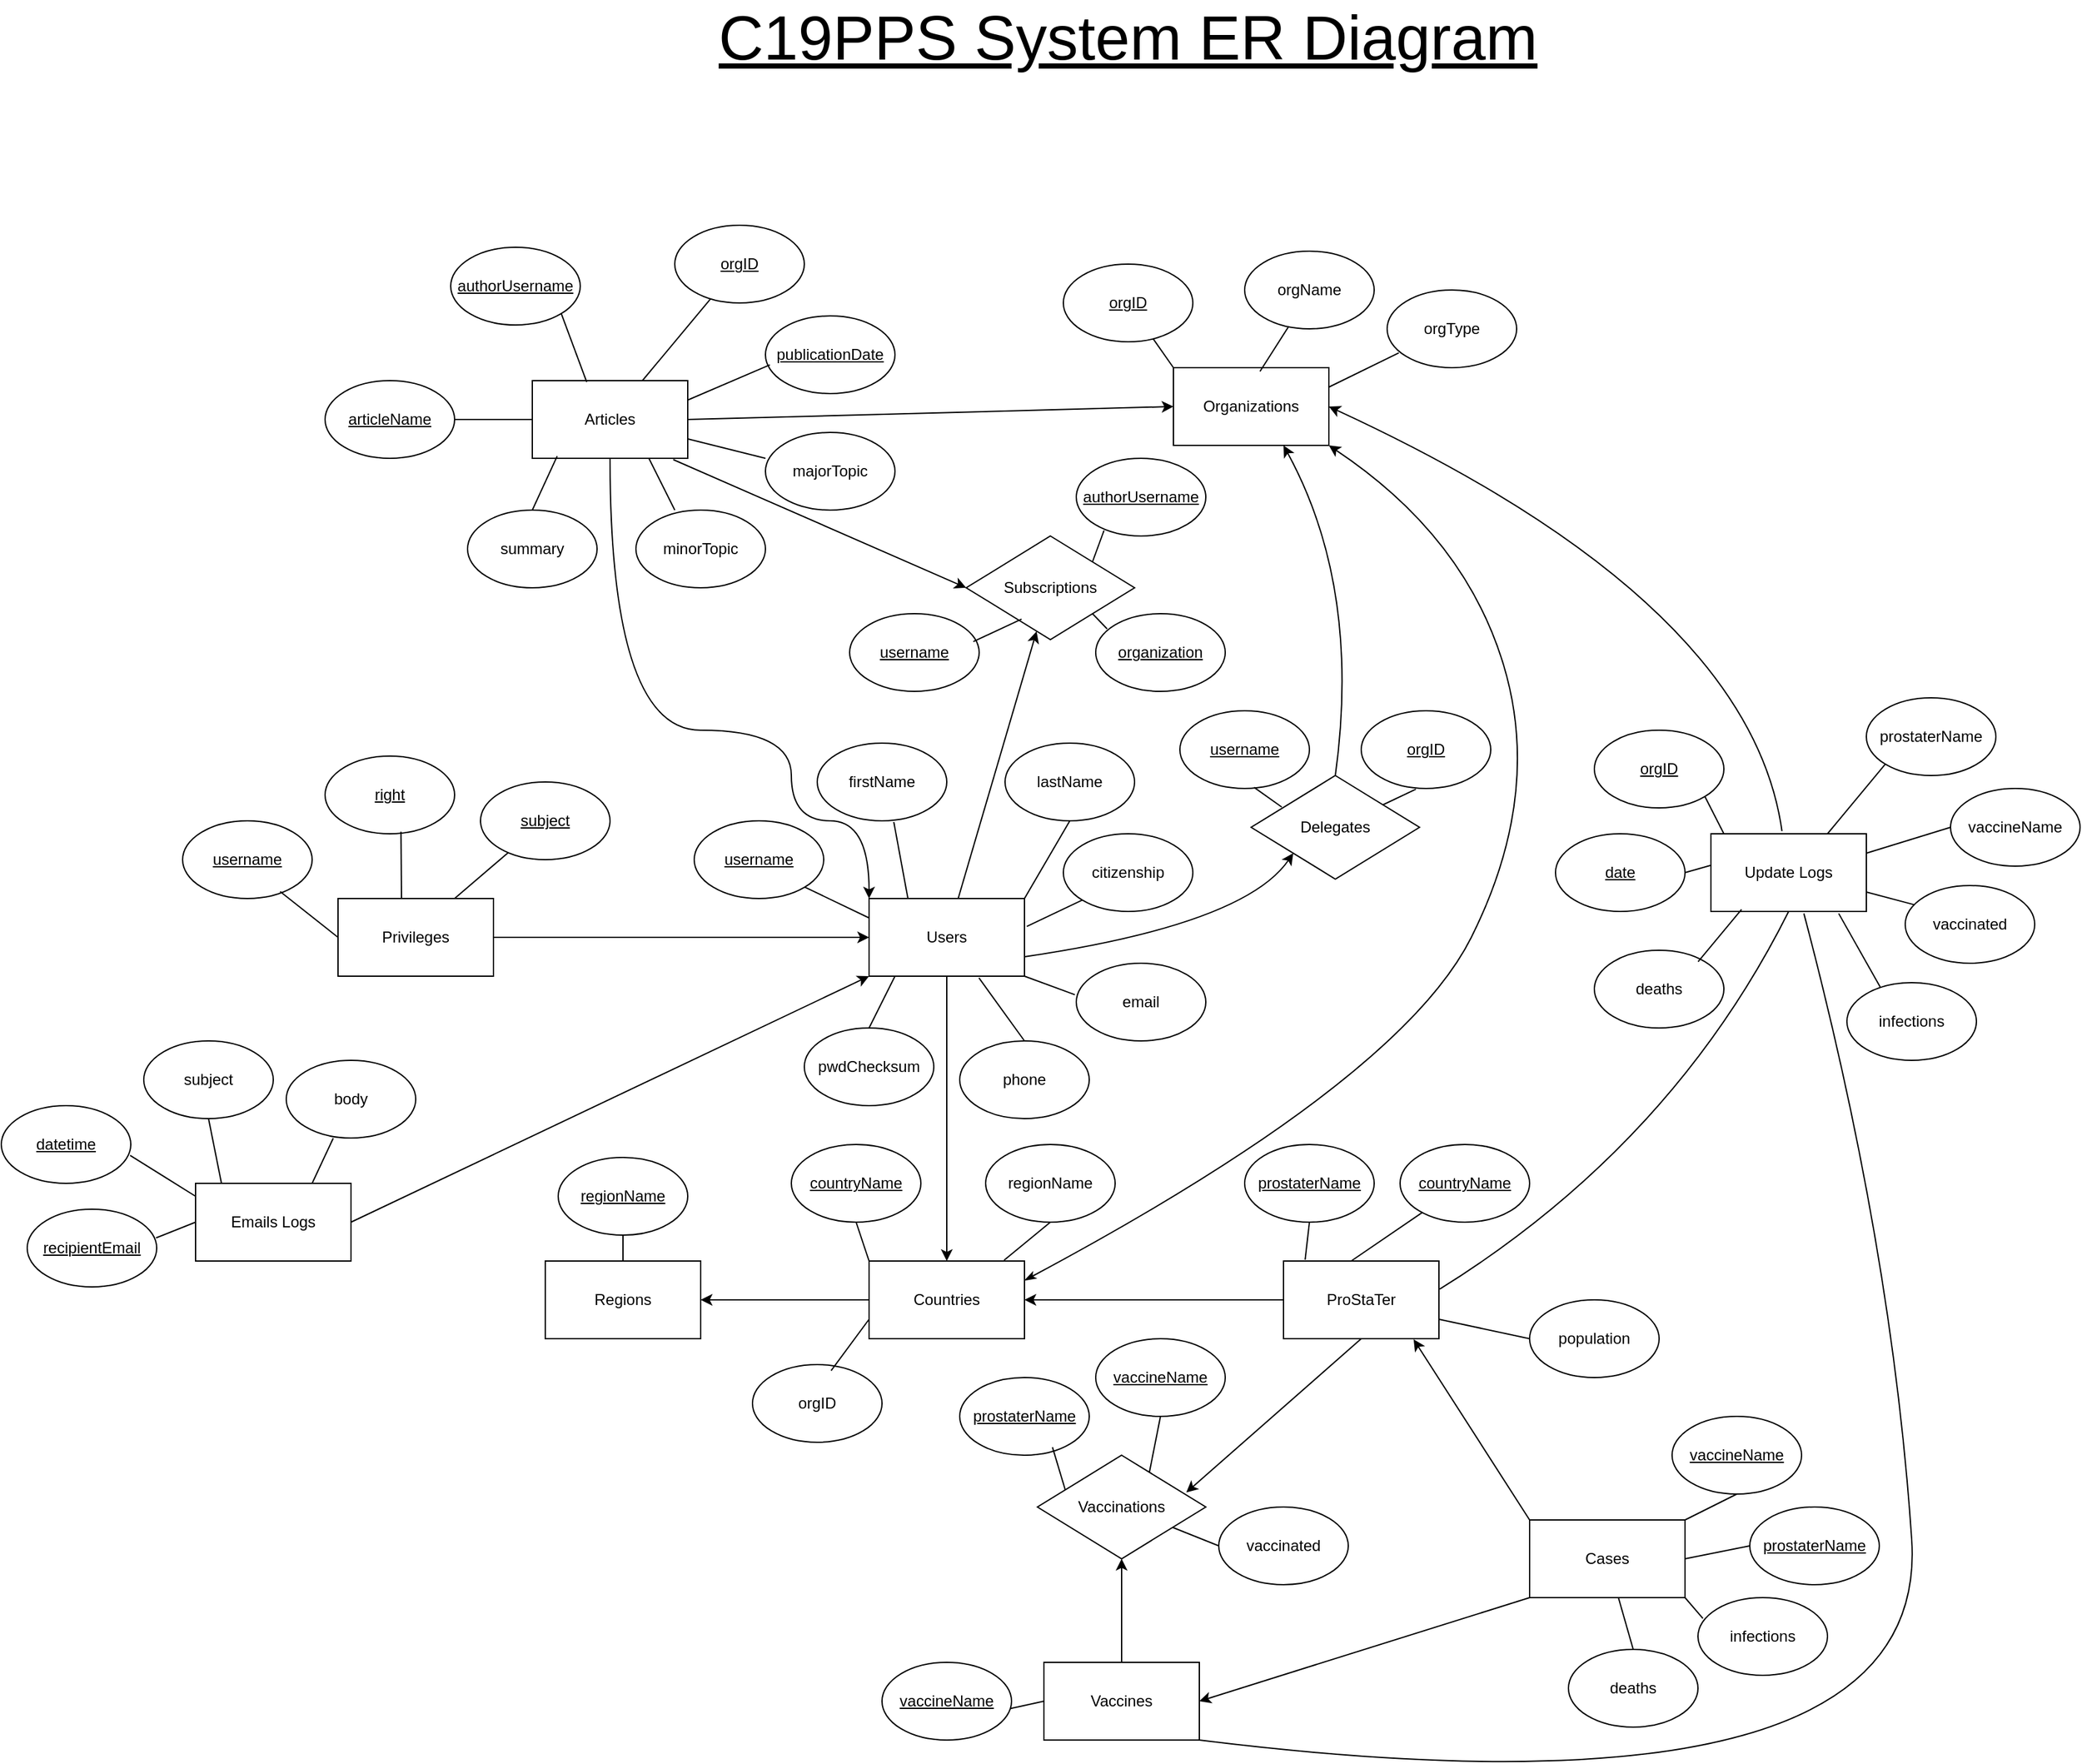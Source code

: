 <mxfile version="20.2.2" type="github"><diagram id="vP3Cnza_I2oAQfjmfmL1" name="Page-1"><mxGraphModel dx="2512" dy="1890" grid="0" gridSize="10" guides="1" tooltips="1" connect="1" arrows="1" fold="1" page="1" pageScale="1" pageWidth="850" pageHeight="1100" math="0" shadow="0"><root><mxCell id="0"/><mxCell id="1" parent="0"/><mxCell id="a4XoPWhPw572lFIewRYF-1" value="Regions" style="rounded=0;whiteSpace=wrap;html=1;" parent="1" vertex="1"><mxGeometry x="90" y="220" width="120" height="60" as="geometry"/></mxCell><mxCell id="a4XoPWhPw572lFIewRYF-2" value="&lt;u&gt;regionName&lt;/u&gt;" style="ellipse;whiteSpace=wrap;html=1;" parent="1" vertex="1"><mxGeometry x="100" y="140" width="100" height="60" as="geometry"/></mxCell><mxCell id="a4XoPWhPw572lFIewRYF-4" value="Countries" style="rounded=0;whiteSpace=wrap;html=1;" parent="1" vertex="1"><mxGeometry x="340" y="220" width="120" height="60" as="geometry"/></mxCell><mxCell id="a4XoPWhPw572lFIewRYF-6" value="&lt;u&gt;countryName&lt;/u&gt;" style="ellipse;whiteSpace=wrap;html=1;" parent="1" vertex="1"><mxGeometry x="280" y="130" width="100" height="60" as="geometry"/></mxCell><mxCell id="a4XoPWhPw572lFIewRYF-7" value="regionName" style="ellipse;whiteSpace=wrap;html=1;" parent="1" vertex="1"><mxGeometry x="430" y="130" width="100" height="60" as="geometry"/></mxCell><mxCell id="a4XoPWhPw572lFIewRYF-8" value="" style="endArrow=none;html=1;rounded=0;" parent="1" source="a4XoPWhPw572lFIewRYF-1" edge="1"><mxGeometry width="50" height="50" relative="1" as="geometry"><mxPoint x="100" y="250" as="sourcePoint"/><mxPoint x="150" y="200" as="targetPoint"/></mxGeometry></mxCell><mxCell id="a4XoPWhPw572lFIewRYF-10" value="" style="endArrow=none;html=1;rounded=0;entryX=0.5;entryY=1;entryDx=0;entryDy=0;exitX=0;exitY=0;exitDx=0;exitDy=0;" parent="1" source="a4XoPWhPw572lFIewRYF-4" target="a4XoPWhPw572lFIewRYF-6" edge="1"><mxGeometry width="50" height="50" relative="1" as="geometry"><mxPoint x="350" y="220" as="sourcePoint"/><mxPoint x="430" y="190" as="targetPoint"/></mxGeometry></mxCell><mxCell id="a4XoPWhPw572lFIewRYF-11" value="" style="endArrow=none;html=1;rounded=0;entryX=0.5;entryY=1;entryDx=0;entryDy=0;exitX=0.869;exitY=-0.01;exitDx=0;exitDy=0;exitPerimeter=0;" parent="1" source="a4XoPWhPw572lFIewRYF-4" target="a4XoPWhPw572lFIewRYF-7" edge="1"><mxGeometry width="50" height="50" relative="1" as="geometry"><mxPoint x="510" y="320" as="sourcePoint"/><mxPoint x="560" y="270" as="targetPoint"/></mxGeometry></mxCell><mxCell id="a4XoPWhPw572lFIewRYF-12" value="ProStaTer" style="rounded=0;whiteSpace=wrap;html=1;" parent="1" vertex="1"><mxGeometry x="660" y="220" width="120" height="60" as="geometry"/></mxCell><mxCell id="a4XoPWhPw572lFIewRYF-14" value="&lt;u&gt;prostaterName&lt;/u&gt;" style="ellipse;whiteSpace=wrap;html=1;" parent="1" vertex="1"><mxGeometry x="630" y="130" width="100" height="60" as="geometry"/></mxCell><mxCell id="a4XoPWhPw572lFIewRYF-15" value="&lt;u&gt;countryName&lt;/u&gt;" style="ellipse;whiteSpace=wrap;html=1;" parent="1" vertex="1"><mxGeometry x="750" y="130" width="100" height="60" as="geometry"/></mxCell><mxCell id="a4XoPWhPw572lFIewRYF-17" value="" style="endArrow=none;html=1;rounded=0;entryX=0.5;entryY=1;entryDx=0;entryDy=0;exitX=0.139;exitY=-0.015;exitDx=0;exitDy=0;exitPerimeter=0;" parent="1" source="a4XoPWhPw572lFIewRYF-12" target="a4XoPWhPw572lFIewRYF-14" edge="1"><mxGeometry width="50" height="50" relative="1" as="geometry"><mxPoint x="700" y="240" as="sourcePoint"/><mxPoint x="750" y="190" as="targetPoint"/></mxGeometry></mxCell><mxCell id="a4XoPWhPw572lFIewRYF-18" value="" style="endArrow=none;html=1;rounded=0;exitX=0.434;exitY=0.002;exitDx=0;exitDy=0;exitPerimeter=0;" parent="1" source="a4XoPWhPw572lFIewRYF-12" target="a4XoPWhPw572lFIewRYF-15" edge="1"><mxGeometry width="50" height="50" relative="1" as="geometry"><mxPoint x="830" y="320" as="sourcePoint"/><mxPoint x="880" y="270" as="targetPoint"/></mxGeometry></mxCell><mxCell id="a4XoPWhPw572lFIewRYF-19" value="population" style="ellipse;whiteSpace=wrap;html=1;" parent="1" vertex="1"><mxGeometry x="850" y="250" width="100" height="60" as="geometry"/></mxCell><mxCell id="a4XoPWhPw572lFIewRYF-20" value="" style="endArrow=none;html=1;rounded=0;entryX=0;entryY=0.5;entryDx=0;entryDy=0;exitX=1;exitY=0.75;exitDx=0;exitDy=0;" parent="1" source="a4XoPWhPw572lFIewRYF-12" target="a4XoPWhPw572lFIewRYF-19" edge="1"><mxGeometry width="50" height="50" relative="1" as="geometry"><mxPoint x="780" y="250" as="sourcePoint"/><mxPoint x="830" y="310" as="targetPoint"/></mxGeometry></mxCell><mxCell id="a4XoPWhPw572lFIewRYF-21" value="Vaccines" style="rounded=0;whiteSpace=wrap;html=1;" parent="1" vertex="1"><mxGeometry x="475" y="530" width="120" height="60" as="geometry"/></mxCell><mxCell id="a4XoPWhPw572lFIewRYF-22" value="&lt;u&gt;vaccineName&lt;/u&gt;" style="ellipse;whiteSpace=wrap;html=1;" parent="1" vertex="1"><mxGeometry x="350" y="530" width="100" height="60" as="geometry"/></mxCell><mxCell id="a4XoPWhPw572lFIewRYF-24" value="" style="endArrow=none;html=1;rounded=0;entryX=0.993;entryY=0.594;entryDx=0;entryDy=0;exitX=0;exitY=0.5;exitDx=0;exitDy=0;entryPerimeter=0;" parent="1" source="a4XoPWhPw572lFIewRYF-21" target="a4XoPWhPw572lFIewRYF-22" edge="1"><mxGeometry width="50" height="50" relative="1" as="geometry"><mxPoint x="260" y="420" as="sourcePoint"/><mxPoint x="310" y="370" as="targetPoint"/></mxGeometry></mxCell><mxCell id="a4XoPWhPw572lFIewRYF-29" value="&lt;u&gt;prostaterName&lt;/u&gt;" style="ellipse;whiteSpace=wrap;html=1;" parent="1" vertex="1"><mxGeometry x="410" y="310" width="100" height="60" as="geometry"/></mxCell><mxCell id="a4XoPWhPw572lFIewRYF-30" value="&lt;u&gt;vaccineName&lt;/u&gt;" style="ellipse;whiteSpace=wrap;html=1;" parent="1" vertex="1"><mxGeometry x="515" y="280" width="100" height="60" as="geometry"/></mxCell><mxCell id="a4XoPWhPw572lFIewRYF-31" value="" style="endArrow=none;html=1;rounded=0;entryX=0.716;entryY=0.897;entryDx=0;entryDy=0;exitX=0.166;exitY=0.339;exitDx=0;exitDy=0;exitPerimeter=0;entryPerimeter=0;" parent="1" source="a4XoPWhPw572lFIewRYF-53" target="a4XoPWhPw572lFIewRYF-29" edge="1"><mxGeometry width="50" height="50" relative="1" as="geometry"><mxPoint x="506.88" y="382.64" as="sourcePoint"/><mxPoint x="545" y="340" as="targetPoint"/></mxGeometry></mxCell><mxCell id="a4XoPWhPw572lFIewRYF-32" value="" style="endArrow=none;html=1;rounded=0;entryX=0.5;entryY=1;entryDx=0;entryDy=0;exitX=0.661;exitY=0.197;exitDx=0;exitDy=0;exitPerimeter=0;" parent="1" source="a4XoPWhPw572lFIewRYF-53" target="a4XoPWhPw572lFIewRYF-30" edge="1"><mxGeometry width="50" height="50" relative="1" as="geometry"><mxPoint x="565.2" y="379.82" as="sourcePoint"/><mxPoint x="675" y="420" as="targetPoint"/></mxGeometry></mxCell><mxCell id="a4XoPWhPw572lFIewRYF-33" value="vaccinated" style="ellipse;whiteSpace=wrap;html=1;" parent="1" vertex="1"><mxGeometry x="610" y="410" width="100" height="60" as="geometry"/></mxCell><mxCell id="a4XoPWhPw572lFIewRYF-34" value="" style="endArrow=none;html=1;rounded=0;entryX=0;entryY=0.5;entryDx=0;entryDy=0;" parent="1" source="a4XoPWhPw572lFIewRYF-53" target="a4XoPWhPw572lFIewRYF-33" edge="1"><mxGeometry width="50" height="50" relative="1" as="geometry"><mxPoint x="586.44" y="403.94" as="sourcePoint"/><mxPoint x="625" y="460" as="targetPoint"/></mxGeometry></mxCell><mxCell id="a4XoPWhPw572lFIewRYF-37" value="Cases" style="rounded=0;whiteSpace=wrap;html=1;" parent="1" vertex="1"><mxGeometry x="850" y="420" width="120" height="60" as="geometry"/></mxCell><mxCell id="a4XoPWhPw572lFIewRYF-38" value="&lt;u&gt;prostaterName&lt;/u&gt;" style="ellipse;whiteSpace=wrap;html=1;" parent="1" vertex="1"><mxGeometry x="1020" y="410" width="100" height="60" as="geometry"/></mxCell><mxCell id="a4XoPWhPw572lFIewRYF-39" value="&lt;u&gt;vaccineName&lt;/u&gt;" style="ellipse;whiteSpace=wrap;html=1;" parent="1" vertex="1"><mxGeometry x="960" y="340" width="100" height="60" as="geometry"/></mxCell><mxCell id="a4XoPWhPw572lFIewRYF-40" value="infections" style="ellipse;whiteSpace=wrap;html=1;" parent="1" vertex="1"><mxGeometry x="980" y="480" width="100" height="60" as="geometry"/></mxCell><mxCell id="a4XoPWhPw572lFIewRYF-41" value="deaths" style="ellipse;whiteSpace=wrap;html=1;" parent="1" vertex="1"><mxGeometry x="880" y="520" width="100" height="60" as="geometry"/></mxCell><mxCell id="a4XoPWhPw572lFIewRYF-42" value="" style="endArrow=none;html=1;rounded=0;exitX=1;exitY=0.5;exitDx=0;exitDy=0;" parent="1" source="a4XoPWhPw572lFIewRYF-37" edge="1"><mxGeometry width="50" height="50" relative="1" as="geometry"><mxPoint x="800" y="470" as="sourcePoint"/><mxPoint x="1020" y="440" as="targetPoint"/></mxGeometry></mxCell><mxCell id="a4XoPWhPw572lFIewRYF-43" value="" style="endArrow=none;html=1;rounded=0;entryX=0.5;entryY=1;entryDx=0;entryDy=0;" parent="1" source="a4XoPWhPw572lFIewRYF-37" target="a4XoPWhPw572lFIewRYF-39" edge="1"><mxGeometry width="50" height="50" relative="1" as="geometry"><mxPoint x="1010" y="460" as="sourcePoint"/><mxPoint x="1060" y="410" as="targetPoint"/></mxGeometry></mxCell><mxCell id="a4XoPWhPw572lFIewRYF-44" value="" style="endArrow=none;html=1;rounded=0;exitX=0.038;exitY=0.267;exitDx=0;exitDy=0;exitPerimeter=0;entryX=1;entryY=1;entryDx=0;entryDy=0;" parent="1" source="a4XoPWhPw572lFIewRYF-40" target="a4XoPWhPw572lFIewRYF-37" edge="1"><mxGeometry width="50" height="50" relative="1" as="geometry"><mxPoint x="830" y="470" as="sourcePoint"/><mxPoint x="850" y="460" as="targetPoint"/></mxGeometry></mxCell><mxCell id="a4XoPWhPw572lFIewRYF-45" value="" style="endArrow=none;html=1;rounded=0;entryX=0.5;entryY=0;entryDx=0;entryDy=0;" parent="1" source="a4XoPWhPw572lFIewRYF-37" target="a4XoPWhPw572lFIewRYF-41" edge="1"><mxGeometry width="50" height="50" relative="1" as="geometry"><mxPoint x="1010" y="460" as="sourcePoint"/><mxPoint x="1060" y="410" as="targetPoint"/></mxGeometry></mxCell><mxCell id="a4XoPWhPw572lFIewRYF-46" value="" style="endArrow=classic;html=1;rounded=0;exitX=0;exitY=0.5;exitDx=0;exitDy=0;entryX=1;entryY=0.5;entryDx=0;entryDy=0;" parent="1" source="a4XoPWhPw572lFIewRYF-4" target="a4XoPWhPw572lFIewRYF-1" edge="1"><mxGeometry width="50" height="50" relative="1" as="geometry"><mxPoint x="220" y="330" as="sourcePoint"/><mxPoint x="270" y="280" as="targetPoint"/></mxGeometry></mxCell><mxCell id="a4XoPWhPw572lFIewRYF-47" value="" style="endArrow=classic;html=1;rounded=0;exitX=0;exitY=0.5;exitDx=0;exitDy=0;" parent="1" source="a4XoPWhPw572lFIewRYF-12" edge="1"><mxGeometry width="50" height="50" relative="1" as="geometry"><mxPoint x="570" y="300" as="sourcePoint"/><mxPoint x="460" y="250" as="targetPoint"/></mxGeometry></mxCell><mxCell id="a4XoPWhPw572lFIewRYF-51" value="" style="endArrow=none;html=1;rounded=0;entryX=0.5;entryY=1;entryDx=0;entryDy=0;exitX=0.884;exitY=0.36;exitDx=0;exitDy=0;exitPerimeter=0;endFill=0;startArrow=classic;startFill=1;" parent="1" source="a4XoPWhPw572lFIewRYF-53" target="a4XoPWhPw572lFIewRYF-12" edge="1"><mxGeometry width="50" height="50" relative="1" as="geometry"><mxPoint x="708.76" y="499.28" as="sourcePoint"/><mxPoint x="830" y="370" as="targetPoint"/></mxGeometry></mxCell><mxCell id="a4XoPWhPw572lFIewRYF-52" value="" style="endArrow=none;html=1;rounded=0;entryX=0.5;entryY=0;entryDx=0;entryDy=0;exitX=0.5;exitY=1;exitDx=0;exitDy=0;endFill=0;startArrow=classic;startFill=1;" parent="1" source="a4XoPWhPw572lFIewRYF-53" target="a4XoPWhPw572lFIewRYF-21" edge="1"><mxGeometry width="50" height="50" relative="1" as="geometry"><mxPoint x="640" y="530.0" as="sourcePoint"/><mxPoint x="545" y="470" as="targetPoint"/></mxGeometry></mxCell><mxCell id="a4XoPWhPw572lFIewRYF-53" value="Vaccinations" style="rhombus;whiteSpace=wrap;html=1;" parent="1" vertex="1"><mxGeometry x="470" y="370" width="130" height="80" as="geometry"/></mxCell><mxCell id="a4XoPWhPw572lFIewRYF-57" value="" style="endArrow=classic;html=1;rounded=0;entryX=0.837;entryY=1.008;entryDx=0;entryDy=0;entryPerimeter=0;exitX=0;exitY=0;exitDx=0;exitDy=0;" parent="1" source="a4XoPWhPw572lFIewRYF-37" target="a4XoPWhPw572lFIewRYF-12" edge="1"><mxGeometry width="50" height="50" relative="1" as="geometry"><mxPoint x="690" y="350" as="sourcePoint"/><mxPoint x="740" y="300" as="targetPoint"/></mxGeometry></mxCell><mxCell id="a4XoPWhPw572lFIewRYF-59" value="" style="endArrow=classic;html=1;rounded=0;entryX=1;entryY=0.5;entryDx=0;entryDy=0;" parent="1" target="a4XoPWhPw572lFIewRYF-21" edge="1"><mxGeometry width="50" height="50" relative="1" as="geometry"><mxPoint x="850" y="480" as="sourcePoint"/><mxPoint x="760" y="470" as="targetPoint"/></mxGeometry></mxCell><mxCell id="3A6yi9LEevmxzHnvqIkY-1" value="Users" style="rounded=0;whiteSpace=wrap;html=1;" parent="1" vertex="1"><mxGeometry x="340" y="-60" width="120" height="60" as="geometry"/></mxCell><mxCell id="3A6yi9LEevmxzHnvqIkY-3" value="firstName" style="ellipse;whiteSpace=wrap;html=1;" parent="1" vertex="1"><mxGeometry x="300" y="-180" width="100" height="60" as="geometry"/></mxCell><mxCell id="3A6yi9LEevmxzHnvqIkY-4" value="lastName" style="ellipse;whiteSpace=wrap;html=1;" parent="1" vertex="1"><mxGeometry x="445" y="-180" width="100" height="60" as="geometry"/></mxCell><mxCell id="3A6yi9LEevmxzHnvqIkY-5" value="citizenship" style="ellipse;whiteSpace=wrap;html=1;" parent="1" vertex="1"><mxGeometry x="490" y="-110" width="100" height="60" as="geometry"/></mxCell><mxCell id="3A6yi9LEevmxzHnvqIkY-6" value="email" style="ellipse;whiteSpace=wrap;html=1;" parent="1" vertex="1"><mxGeometry x="500" y="-10" width="100" height="60" as="geometry"/></mxCell><mxCell id="3A6yi9LEevmxzHnvqIkY-7" value="phone" style="ellipse;whiteSpace=wrap;html=1;" parent="1" vertex="1"><mxGeometry x="410" y="50" width="100" height="60" as="geometry"/></mxCell><mxCell id="3A6yi9LEevmxzHnvqIkY-8" value="&lt;u&gt;username&lt;/u&gt;" style="ellipse;whiteSpace=wrap;html=1;" parent="1" vertex="1"><mxGeometry x="205" y="-120" width="100" height="60" as="geometry"/></mxCell><mxCell id="3A6yi9LEevmxzHnvqIkY-9" value="pwdChecksum" style="ellipse;whiteSpace=wrap;html=1;" parent="1" vertex="1"><mxGeometry x="290" y="40" width="100" height="60" as="geometry"/></mxCell><mxCell id="3A6yi9LEevmxzHnvqIkY-10" value="" style="endArrow=none;html=1;rounded=0;exitX=1;exitY=1;exitDx=0;exitDy=0;entryX=0;entryY=0.25;entryDx=0;entryDy=0;" parent="1" source="3A6yi9LEevmxzHnvqIkY-8" target="3A6yi9LEevmxzHnvqIkY-1" edge="1"><mxGeometry width="50" height="50" relative="1" as="geometry"><mxPoint x="290" y="10" as="sourcePoint"/><mxPoint x="340" y="-40" as="targetPoint"/></mxGeometry></mxCell><mxCell id="3A6yi9LEevmxzHnvqIkY-11" value="" style="endArrow=none;html=1;rounded=0;entryX=0.591;entryY=1.016;entryDx=0;entryDy=0;entryPerimeter=0;exitX=0.25;exitY=0;exitDx=0;exitDy=0;" parent="1" source="3A6yi9LEevmxzHnvqIkY-1" target="3A6yi9LEevmxzHnvqIkY-3" edge="1"><mxGeometry width="50" height="50" relative="1" as="geometry"><mxPoint x="360" y="-50" as="sourcePoint"/><mxPoint x="410" y="-100" as="targetPoint"/></mxGeometry></mxCell><mxCell id="3A6yi9LEevmxzHnvqIkY-12" value="" style="endArrow=none;html=1;rounded=0;entryX=0.5;entryY=1;entryDx=0;entryDy=0;exitX=1;exitY=0;exitDx=0;exitDy=0;" parent="1" source="3A6yi9LEevmxzHnvqIkY-1" target="3A6yi9LEevmxzHnvqIkY-4" edge="1"><mxGeometry width="50" height="50" relative="1" as="geometry"><mxPoint x="410" y="-60" as="sourcePoint"/><mxPoint x="460" y="-110" as="targetPoint"/></mxGeometry></mxCell><mxCell id="3A6yi9LEevmxzHnvqIkY-13" value="" style="endArrow=none;html=1;rounded=0;entryX=0;entryY=1;entryDx=0;entryDy=0;exitX=1.015;exitY=0.359;exitDx=0;exitDy=0;exitPerimeter=0;" parent="1" source="3A6yi9LEevmxzHnvqIkY-1" target="3A6yi9LEevmxzHnvqIkY-5" edge="1"><mxGeometry width="50" height="50" relative="1" as="geometry"><mxPoint x="470" as="sourcePoint"/><mxPoint x="520" y="-50" as="targetPoint"/></mxGeometry></mxCell><mxCell id="3A6yi9LEevmxzHnvqIkY-14" value="" style="endArrow=none;html=1;rounded=0;entryX=-0.011;entryY=0.405;entryDx=0;entryDy=0;entryPerimeter=0;exitX=1;exitY=1;exitDx=0;exitDy=0;" parent="1" source="3A6yi9LEevmxzHnvqIkY-1" target="3A6yi9LEevmxzHnvqIkY-6" edge="1"><mxGeometry width="50" height="50" relative="1" as="geometry"><mxPoint x="400" y="60" as="sourcePoint"/><mxPoint x="450" y="10" as="targetPoint"/></mxGeometry></mxCell><mxCell id="3A6yi9LEevmxzHnvqIkY-15" value="" style="endArrow=none;html=1;rounded=0;exitX=0.5;exitY=0;exitDx=0;exitDy=0;entryX=0.707;entryY=1.022;entryDx=0;entryDy=0;entryPerimeter=0;" parent="1" source="3A6yi9LEevmxzHnvqIkY-7" target="3A6yi9LEevmxzHnvqIkY-1" edge="1"><mxGeometry width="50" height="50" relative="1" as="geometry"><mxPoint x="380" y="60" as="sourcePoint"/><mxPoint x="430" y="10" as="targetPoint"/></mxGeometry></mxCell><mxCell id="3A6yi9LEevmxzHnvqIkY-16" value="" style="endArrow=none;html=1;rounded=0;" parent="1" edge="1"><mxGeometry width="50" height="50" relative="1" as="geometry"><mxPoint x="340" y="40" as="sourcePoint"/><mxPoint x="360" as="targetPoint"/></mxGeometry></mxCell><mxCell id="3A6yi9LEevmxzHnvqIkY-17" value="" style="endArrow=classic;html=1;rounded=0;entryX=0.5;entryY=0;entryDx=0;entryDy=0;exitX=0.5;exitY=1;exitDx=0;exitDy=0;" parent="1" source="3A6yi9LEevmxzHnvqIkY-1" target="a4XoPWhPw572lFIewRYF-4" edge="1"><mxGeometry width="50" height="50" relative="1" as="geometry"><mxPoint x="200" y="30" as="sourcePoint"/><mxPoint x="250" y="-20" as="targetPoint"/></mxGeometry></mxCell><mxCell id="3A6yi9LEevmxzHnvqIkY-18" value="Privileges" style="rounded=0;whiteSpace=wrap;html=1;" parent="1" vertex="1"><mxGeometry x="-70" y="-60" width="120" height="60" as="geometry"/></mxCell><mxCell id="3A6yi9LEevmxzHnvqIkY-19" value="&lt;u&gt;username&lt;/u&gt;" style="ellipse;whiteSpace=wrap;html=1;" parent="1" vertex="1"><mxGeometry x="-190" y="-120" width="100" height="60" as="geometry"/></mxCell><mxCell id="3A6yi9LEevmxzHnvqIkY-20" value="&lt;u&gt;right&lt;/u&gt;" style="ellipse;whiteSpace=wrap;html=1;" parent="1" vertex="1"><mxGeometry x="-80" y="-170" width="100" height="60" as="geometry"/></mxCell><mxCell id="3A6yi9LEevmxzHnvqIkY-21" value="&lt;u&gt;subject&lt;/u&gt;" style="ellipse;whiteSpace=wrap;html=1;" parent="1" vertex="1"><mxGeometry x="40" y="-150" width="100" height="60" as="geometry"/></mxCell><mxCell id="3A6yi9LEevmxzHnvqIkY-22" value="" style="endArrow=none;html=1;rounded=0;entryX=0.753;entryY=0.91;entryDx=0;entryDy=0;entryPerimeter=0;exitX=0;exitY=0.5;exitDx=0;exitDy=0;" parent="1" source="3A6yi9LEevmxzHnvqIkY-18" target="3A6yi9LEevmxzHnvqIkY-19" edge="1"><mxGeometry width="50" height="50" relative="1" as="geometry"><mxPoint x="-150" y="20" as="sourcePoint"/><mxPoint x="-100" y="-30" as="targetPoint"/></mxGeometry></mxCell><mxCell id="3A6yi9LEevmxzHnvqIkY-23" value="" style="endArrow=none;html=1;rounded=0;entryX=0.586;entryY=0.973;entryDx=0;entryDy=0;entryPerimeter=0;" parent="1" target="3A6yi9LEevmxzHnvqIkY-20" edge="1"><mxGeometry width="50" height="50" relative="1" as="geometry"><mxPoint x="-21" y="-60" as="sourcePoint"/><mxPoint x="10" y="-100" as="targetPoint"/></mxGeometry></mxCell><mxCell id="3A6yi9LEevmxzHnvqIkY-24" value="" style="endArrow=none;html=1;rounded=0;exitX=0.75;exitY=0;exitDx=0;exitDy=0;" parent="1" source="3A6yi9LEevmxzHnvqIkY-18" target="3A6yi9LEevmxzHnvqIkY-21" edge="1"><mxGeometry width="50" height="50" relative="1" as="geometry"><mxPoint y="-50" as="sourcePoint"/><mxPoint x="50" y="-100" as="targetPoint"/></mxGeometry></mxCell><mxCell id="3A6yi9LEevmxzHnvqIkY-25" value="" style="endArrow=classic;html=1;rounded=0;entryX=0;entryY=0.5;entryDx=0;entryDy=0;exitX=1;exitY=0.5;exitDx=0;exitDy=0;endFill=1;" parent="1" source="3A6yi9LEevmxzHnvqIkY-18" target="3A6yi9LEevmxzHnvqIkY-1" edge="1"><mxGeometry width="50" height="50" relative="1" as="geometry"><mxPoint x="132.5" as="sourcePoint"/><mxPoint x="182.5" y="-50" as="targetPoint"/></mxGeometry></mxCell><mxCell id="3A6yi9LEevmxzHnvqIkY-26" value="Articles" style="rounded=0;whiteSpace=wrap;html=1;" parent="1" vertex="1"><mxGeometry x="80" y="-460" width="120" height="60" as="geometry"/></mxCell><mxCell id="3A6yi9LEevmxzHnvqIkY-27" value="&lt;u&gt;articleName&lt;/u&gt;" style="ellipse;whiteSpace=wrap;html=1;" parent="1" vertex="1"><mxGeometry x="-80" y="-460" width="100" height="60" as="geometry"/></mxCell><mxCell id="3A6yi9LEevmxzHnvqIkY-28" value="&lt;u&gt;authorUsername&lt;/u&gt;" style="ellipse;whiteSpace=wrap;html=1;" parent="1" vertex="1"><mxGeometry x="17" y="-563" width="100" height="60" as="geometry"/></mxCell><mxCell id="3A6yi9LEevmxzHnvqIkY-29" value="majorTopic" style="ellipse;whiteSpace=wrap;html=1;" parent="1" vertex="1"><mxGeometry x="260" y="-420" width="100" height="60" as="geometry"/></mxCell><mxCell id="3A6yi9LEevmxzHnvqIkY-30" value="minorTopic" style="ellipse;whiteSpace=wrap;html=1;" parent="1" vertex="1"><mxGeometry x="160" y="-360" width="100" height="60" as="geometry"/></mxCell><mxCell id="3A6yi9LEevmxzHnvqIkY-31" value="summary" style="ellipse;whiteSpace=wrap;html=1;" parent="1" vertex="1"><mxGeometry x="30" y="-360" width="100" height="60" as="geometry"/></mxCell><mxCell id="3A6yi9LEevmxzHnvqIkY-32" value="&lt;u&gt;publicationDate&lt;/u&gt;" style="ellipse;whiteSpace=wrap;html=1;" parent="1" vertex="1"><mxGeometry x="260" y="-510" width="100" height="60" as="geometry"/></mxCell><mxCell id="3A6yi9LEevmxzHnvqIkY-34" value="Organizations" style="rounded=0;whiteSpace=wrap;html=1;" parent="1" vertex="1"><mxGeometry x="575" y="-470" width="120" height="60" as="geometry"/></mxCell><mxCell id="3A6yi9LEevmxzHnvqIkY-37" value="orgType" style="ellipse;whiteSpace=wrap;html=1;" parent="1" vertex="1"><mxGeometry x="740" y="-530" width="100" height="60" as="geometry"/></mxCell><mxCell id="3A6yi9LEevmxzHnvqIkY-38" value="orgName" style="ellipse;whiteSpace=wrap;html=1;" parent="1" vertex="1"><mxGeometry x="630" y="-560" width="100" height="60" as="geometry"/></mxCell><mxCell id="3A6yi9LEevmxzHnvqIkY-39" value="&lt;u&gt;orgID&lt;/u&gt;" style="ellipse;whiteSpace=wrap;html=1;" parent="1" vertex="1"><mxGeometry x="190" y="-580" width="100" height="60" as="geometry"/></mxCell><mxCell id="3A6yi9LEevmxzHnvqIkY-41" value="" style="endArrow=none;html=1;rounded=0;entryX=0;entryY=0.5;entryDx=0;entryDy=0;" parent="1" target="3A6yi9LEevmxzHnvqIkY-26" edge="1"><mxGeometry width="50" height="50" relative="1" as="geometry"><mxPoint x="20" y="-430" as="sourcePoint"/><mxPoint x="70" y="-480" as="targetPoint"/></mxGeometry></mxCell><mxCell id="3A6yi9LEevmxzHnvqIkY-42" value="" style="endArrow=none;html=1;rounded=0;exitX=1;exitY=1;exitDx=0;exitDy=0;entryX=0.35;entryY=0.017;entryDx=0;entryDy=0;entryPerimeter=0;" parent="1" source="3A6yi9LEevmxzHnvqIkY-28" target="3A6yi9LEevmxzHnvqIkY-26" edge="1"><mxGeometry width="50" height="50" relative="1" as="geometry"><mxPoint x="90" y="-460" as="sourcePoint"/><mxPoint x="140" y="-510" as="targetPoint"/></mxGeometry></mxCell><mxCell id="3A6yi9LEevmxzHnvqIkY-44" value="" style="endArrow=none;html=1;rounded=0;" parent="1" source="3A6yi9LEevmxzHnvqIkY-26" target="3A6yi9LEevmxzHnvqIkY-39" edge="1"><mxGeometry width="50" height="50" relative="1" as="geometry"><mxPoint x="160" y="-470" as="sourcePoint"/><mxPoint x="210" y="-520" as="targetPoint"/></mxGeometry></mxCell><mxCell id="3A6yi9LEevmxzHnvqIkY-45" value="" style="endArrow=none;html=1;rounded=0;entryX=0.034;entryY=0.63;entryDx=0;entryDy=0;entryPerimeter=0;exitX=1;exitY=0.25;exitDx=0;exitDy=0;" parent="1" source="3A6yi9LEevmxzHnvqIkY-26" target="3A6yi9LEevmxzHnvqIkY-32" edge="1"><mxGeometry width="50" height="50" relative="1" as="geometry"><mxPoint x="200" y="-420" as="sourcePoint"/><mxPoint x="250" y="-470" as="targetPoint"/></mxGeometry></mxCell><mxCell id="3A6yi9LEevmxzHnvqIkY-46" value="" style="endArrow=none;html=1;rounded=0;exitX=1;exitY=0.75;exitDx=0;exitDy=0;" parent="1" source="3A6yi9LEevmxzHnvqIkY-26" edge="1"><mxGeometry width="50" height="50" relative="1" as="geometry"><mxPoint x="220" y="-380" as="sourcePoint"/><mxPoint x="260" y="-400" as="targetPoint"/></mxGeometry></mxCell><mxCell id="3A6yi9LEevmxzHnvqIkY-47" value="" style="endArrow=none;html=1;rounded=0;entryX=0.75;entryY=1;entryDx=0;entryDy=0;" parent="1" target="3A6yi9LEevmxzHnvqIkY-26" edge="1"><mxGeometry width="50" height="50" relative="1" as="geometry"><mxPoint x="190" y="-360" as="sourcePoint"/><mxPoint x="180" y="-390" as="targetPoint"/></mxGeometry></mxCell><mxCell id="3A6yi9LEevmxzHnvqIkY-48" value="" style="endArrow=none;html=1;rounded=0;entryX=0.16;entryY=0.972;entryDx=0;entryDy=0;entryPerimeter=0;exitX=0.5;exitY=0;exitDx=0;exitDy=0;" parent="1" source="3A6yi9LEevmxzHnvqIkY-31" target="3A6yi9LEevmxzHnvqIkY-26" edge="1"><mxGeometry width="50" height="50" relative="1" as="geometry"><mxPoint x="30" y="-350" as="sourcePoint"/><mxPoint x="80" y="-400" as="targetPoint"/></mxGeometry></mxCell><mxCell id="3A6yi9LEevmxzHnvqIkY-49" value="" style="endArrow=none;html=1;rounded=0;edgeStyle=orthogonalEdgeStyle;curved=1;entryX=0.5;entryY=1;entryDx=0;entryDy=0;exitX=0;exitY=0;exitDx=0;exitDy=0;endFill=0;startArrow=classic;startFill=1;" parent="1" source="3A6yi9LEevmxzHnvqIkY-1" target="3A6yi9LEevmxzHnvqIkY-26" edge="1"><mxGeometry width="50" height="50" relative="1" as="geometry"><mxPoint x="180" y="-200" as="sourcePoint"/><mxPoint x="230" y="-250" as="targetPoint"/><Array as="points"><mxPoint x="340" y="-120"/><mxPoint x="280" y="-120"/><mxPoint x="280" y="-190"/><mxPoint x="140" y="-190"/></Array></mxGeometry></mxCell><mxCell id="3A6yi9LEevmxzHnvqIkY-50" value="" style="endArrow=classic;html=1;rounded=0;curved=1;entryX=0;entryY=0.5;entryDx=0;entryDy=0;exitX=1;exitY=0.5;exitDx=0;exitDy=0;" parent="1" source="3A6yi9LEevmxzHnvqIkY-26" target="3A6yi9LEevmxzHnvqIkY-34" edge="1"><mxGeometry width="50" height="50" relative="1" as="geometry"><mxPoint x="200" y="-320" as="sourcePoint"/><mxPoint x="250" y="-370" as="targetPoint"/></mxGeometry></mxCell><mxCell id="3A6yi9LEevmxzHnvqIkY-52" value="&lt;u&gt;orgID&lt;/u&gt;" style="ellipse;whiteSpace=wrap;html=1;" parent="1" vertex="1"><mxGeometry x="490" y="-550" width="100" height="60" as="geometry"/></mxCell><mxCell id="3A6yi9LEevmxzHnvqIkY-53" value="orgID" style="ellipse;whiteSpace=wrap;html=1;" parent="1" vertex="1"><mxGeometry x="250" y="300" width="100" height="60" as="geometry"/></mxCell><mxCell id="3A6yi9LEevmxzHnvqIkY-54" value="" style="endArrow=none;html=1;rounded=0;curved=1;entryX=0;entryY=0.75;entryDx=0;entryDy=0;exitX=0.607;exitY=0.078;exitDx=0;exitDy=0;exitPerimeter=0;" parent="1" source="3A6yi9LEevmxzHnvqIkY-53" target="a4XoPWhPw572lFIewRYF-4" edge="1"><mxGeometry width="50" height="50" relative="1" as="geometry"><mxPoint x="280" y="320" as="sourcePoint"/><mxPoint x="330" y="270" as="targetPoint"/></mxGeometry></mxCell><mxCell id="3A6yi9LEevmxzHnvqIkY-55" value="" style="curved=1;endArrow=classic;html=1;rounded=0;entryX=1;entryY=1;entryDx=0;entryDy=0;exitX=1;exitY=0.25;exitDx=0;exitDy=0;startArrow=classicThin;startFill=1;" parent="1" source="a4XoPWhPw572lFIewRYF-4" target="3A6yi9LEevmxzHnvqIkY-34" edge="1"><mxGeometry width="50" height="50" relative="1" as="geometry"><mxPoint x="720" y="-280" as="sourcePoint"/><mxPoint x="770" y="-330" as="targetPoint"/><Array as="points"><mxPoint x="750" y="80"/><mxPoint x="860" y="-140"/><mxPoint x="800" y="-340"/></Array></mxGeometry></mxCell><mxCell id="3A6yi9LEevmxzHnvqIkY-56" value="" style="endArrow=none;html=1;rounded=0;curved=1;exitX=0;exitY=0;exitDx=0;exitDy=0;" parent="1" source="3A6yi9LEevmxzHnvqIkY-34" target="3A6yi9LEevmxzHnvqIkY-52" edge="1"><mxGeometry width="50" height="50" relative="1" as="geometry"><mxPoint x="520" y="-440" as="sourcePoint"/><mxPoint x="570" y="-490" as="targetPoint"/></mxGeometry></mxCell><mxCell id="3A6yi9LEevmxzHnvqIkY-57" value="" style="endArrow=none;html=1;rounded=0;curved=1;entryX=0.341;entryY=0.966;entryDx=0;entryDy=0;exitX=0.557;exitY=0.048;exitDx=0;exitDy=0;exitPerimeter=0;entryPerimeter=0;" parent="1" source="3A6yi9LEevmxzHnvqIkY-34" target="3A6yi9LEevmxzHnvqIkY-38" edge="1"><mxGeometry width="50" height="50" relative="1" as="geometry"><mxPoint x="600" y="-470" as="sourcePoint"/><mxPoint x="650" y="-520" as="targetPoint"/></mxGeometry></mxCell><mxCell id="3A6yi9LEevmxzHnvqIkY-58" value="" style="endArrow=none;html=1;rounded=0;curved=1;entryX=0.09;entryY=0.809;entryDx=0;entryDy=0;entryPerimeter=0;exitX=1;exitY=0.25;exitDx=0;exitDy=0;" parent="1" source="3A6yi9LEevmxzHnvqIkY-34" target="3A6yi9LEevmxzHnvqIkY-37" edge="1"><mxGeometry width="50" height="50" relative="1" as="geometry"><mxPoint x="720" y="-380" as="sourcePoint"/><mxPoint x="770" y="-430" as="targetPoint"/></mxGeometry></mxCell><mxCell id="3A6yi9LEevmxzHnvqIkY-59" value="Subscriptions" style="rhombus;whiteSpace=wrap;html=1;" parent="1" vertex="1"><mxGeometry x="415" y="-340" width="130" height="80" as="geometry"/></mxCell><mxCell id="3A6yi9LEevmxzHnvqIkY-60" value="&lt;u&gt;username&lt;/u&gt;" style="ellipse;whiteSpace=wrap;html=1;" parent="1" vertex="1"><mxGeometry x="325" y="-280" width="100" height="60" as="geometry"/></mxCell><mxCell id="3A6yi9LEevmxzHnvqIkY-61" value="" style="endArrow=none;html=1;rounded=0;curved=1;entryX=0.329;entryY=0.802;entryDx=0;entryDy=0;entryPerimeter=0;exitX=0.955;exitY=0.36;exitDx=0;exitDy=0;exitPerimeter=0;" parent="1" source="3A6yi9LEevmxzHnvqIkY-60" target="3A6yi9LEevmxzHnvqIkY-59" edge="1"><mxGeometry width="50" height="50" relative="1" as="geometry"><mxPoint x="410" y="-210" as="sourcePoint"/><mxPoint x="460" y="-260" as="targetPoint"/></mxGeometry></mxCell><mxCell id="3A6yi9LEevmxzHnvqIkY-62" value="&lt;u&gt;authorUsername&lt;/u&gt;" style="ellipse;whiteSpace=wrap;html=1;" parent="1" vertex="1"><mxGeometry x="500" y="-400" width="100" height="60" as="geometry"/></mxCell><mxCell id="3A6yi9LEevmxzHnvqIkY-63" value="&lt;u&gt;organization&lt;/u&gt;" style="ellipse;whiteSpace=wrap;html=1;" parent="1" vertex="1"><mxGeometry x="515" y="-280" width="100" height="60" as="geometry"/></mxCell><mxCell id="3A6yi9LEevmxzHnvqIkY-65" value="" style="endArrow=none;html=1;rounded=0;curved=1;exitX=1;exitY=0;exitDx=0;exitDy=0;entryX=0.214;entryY=0.929;entryDx=0;entryDy=0;entryPerimeter=0;" parent="1" source="3A6yi9LEevmxzHnvqIkY-59" edge="1" target="3A6yi9LEevmxzHnvqIkY-62"><mxGeometry width="50" height="50" relative="1" as="geometry"><mxPoint x="400" y="-300" as="sourcePoint"/><mxPoint x="450" y="-340" as="targetPoint"/></mxGeometry></mxCell><mxCell id="3A6yi9LEevmxzHnvqIkY-68" value="" style="endArrow=none;html=1;rounded=0;curved=1;entryX=1;entryY=1;entryDx=0;entryDy=0;exitX=0.088;exitY=0.196;exitDx=0;exitDy=0;exitPerimeter=0;" parent="1" source="3A6yi9LEevmxzHnvqIkY-63" target="3A6yi9LEevmxzHnvqIkY-59" edge="1"><mxGeometry width="50" height="50" relative="1" as="geometry"><mxPoint x="500" y="-230" as="sourcePoint"/><mxPoint x="550" y="-280" as="targetPoint"/></mxGeometry></mxCell><mxCell id="3A6yi9LEevmxzHnvqIkY-69" value="" style="endArrow=none;html=1;rounded=0;curved=1;entryX=0.907;entryY=1.017;entryDx=0;entryDy=0;exitX=0;exitY=0.5;exitDx=0;exitDy=0;entryPerimeter=0;startArrow=classic;startFill=1;endFill=0;" parent="1" source="3A6yi9LEevmxzHnvqIkY-59" target="3A6yi9LEevmxzHnvqIkY-26" edge="1"><mxGeometry width="50" height="50" relative="1" as="geometry"><mxPoint x="310" y="-300" as="sourcePoint"/><mxPoint x="360" y="-350" as="targetPoint"/></mxGeometry></mxCell><mxCell id="3A6yi9LEevmxzHnvqIkY-70" value="" style="endArrow=classic;html=1;rounded=0;curved=1;entryX=0.418;entryY=0.921;entryDx=0;entryDy=0;entryPerimeter=0;endFill=1;" parent="1" source="3A6yi9LEevmxzHnvqIkY-1" target="3A6yi9LEevmxzHnvqIkY-59" edge="1"><mxGeometry width="50" height="50" relative="1" as="geometry"><mxPoint x="440" y="-170" as="sourcePoint"/><mxPoint x="480" y="-260" as="targetPoint"/></mxGeometry></mxCell><mxCell id="3A6yi9LEevmxzHnvqIkY-72" value="Delegates" style="rhombus;whiteSpace=wrap;html=1;" parent="1" vertex="1"><mxGeometry x="635" y="-155" width="130" height="80" as="geometry"/></mxCell><mxCell id="3A6yi9LEevmxzHnvqIkY-73" value="&lt;u&gt;username&lt;/u&gt;" style="ellipse;whiteSpace=wrap;html=1;" parent="1" vertex="1"><mxGeometry x="580" y="-205" width="100" height="60" as="geometry"/></mxCell><mxCell id="3A6yi9LEevmxzHnvqIkY-74" value="&lt;u&gt;orgID&lt;/u&gt;" style="ellipse;whiteSpace=wrap;html=1;" parent="1" vertex="1"><mxGeometry x="720" y="-205" width="100" height="60" as="geometry"/></mxCell><mxCell id="3A6yi9LEevmxzHnvqIkY-75" value="" style="endArrow=classic;html=1;rounded=0;curved=1;exitX=1;exitY=0.75;exitDx=0;exitDy=0;entryX=0;entryY=1;entryDx=0;entryDy=0;startArrow=none;startFill=0;endFill=1;" parent="1" source="3A6yi9LEevmxzHnvqIkY-1" target="3A6yi9LEevmxzHnvqIkY-72" edge="1"><mxGeometry width="50" height="50" relative="1" as="geometry"><mxPoint x="790" y="-140" as="sourcePoint"/><mxPoint x="840" y="-190" as="targetPoint"/><Array as="points"><mxPoint x="630" y="-40"/></Array></mxGeometry></mxCell><mxCell id="3A6yi9LEevmxzHnvqIkY-76" value="" style="endArrow=classic;html=1;rounded=0;curved=1;exitX=0.5;exitY=0;exitDx=0;exitDy=0;startArrow=none;startFill=0;endFill=1;" parent="1" source="3A6yi9LEevmxzHnvqIkY-72" edge="1"><mxGeometry width="50" height="50" relative="1" as="geometry"><mxPoint x="680" y="-320" as="sourcePoint"/><mxPoint x="660" y="-410" as="targetPoint"/><Array as="points"><mxPoint x="720" y="-300"/></Array></mxGeometry></mxCell><mxCell id="3A6yi9LEevmxzHnvqIkY-77" value="" style="endArrow=none;html=1;rounded=0;curved=1;entryX=0.573;entryY=0.987;entryDx=0;entryDy=0;entryPerimeter=0;exitX=0.182;exitY=0.305;exitDx=0;exitDy=0;exitPerimeter=0;" parent="1" source="3A6yi9LEevmxzHnvqIkY-72" target="3A6yi9LEevmxzHnvqIkY-73" edge="1"><mxGeometry width="50" height="50" relative="1" as="geometry"><mxPoint x="590" y="-85" as="sourcePoint"/><mxPoint x="640" y="-135" as="targetPoint"/></mxGeometry></mxCell><mxCell id="3A6yi9LEevmxzHnvqIkY-78" value="" style="endArrow=none;html=1;rounded=0;curved=1;entryX=0.422;entryY=1.01;entryDx=0;entryDy=0;entryPerimeter=0;" parent="1" source="3A6yi9LEevmxzHnvqIkY-72" target="3A6yi9LEevmxzHnvqIkY-74" edge="1"><mxGeometry width="50" height="50" relative="1" as="geometry"><mxPoint x="770" y="-85" as="sourcePoint"/><mxPoint x="820" y="-135" as="targetPoint"/></mxGeometry></mxCell><mxCell id="3A6yi9LEevmxzHnvqIkY-79" value="Update Logs" style="rounded=0;whiteSpace=wrap;html=1;" parent="1" vertex="1"><mxGeometry x="990" y="-110" width="120" height="60" as="geometry"/></mxCell><mxCell id="3A6yi9LEevmxzHnvqIkY-80" value="&lt;u&gt;orgID&lt;/u&gt;" style="ellipse;whiteSpace=wrap;html=1;" parent="1" vertex="1"><mxGeometry x="900" y="-190" width="100" height="60" as="geometry"/></mxCell><mxCell id="3A6yi9LEevmxzHnvqIkY-83" value="prostaterName" style="ellipse;whiteSpace=wrap;html=1;" parent="1" vertex="1"><mxGeometry x="1110" y="-215" width="100" height="60" as="geometry"/></mxCell><mxCell id="3A6yi9LEevmxzHnvqIkY-84" value="vaccineName" style="ellipse;whiteSpace=wrap;html=1;" parent="1" vertex="1"><mxGeometry x="1175" y="-145" width="100" height="60" as="geometry"/></mxCell><mxCell id="3A6yi9LEevmxzHnvqIkY-85" value="vaccinated" style="ellipse;whiteSpace=wrap;html=1;" parent="1" vertex="1"><mxGeometry x="1140" y="-70" width="100" height="60" as="geometry"/></mxCell><mxCell id="3A6yi9LEevmxzHnvqIkY-86" value="infections" style="ellipse;whiteSpace=wrap;html=1;" parent="1" vertex="1"><mxGeometry x="1095" y="5" width="100" height="60" as="geometry"/></mxCell><mxCell id="3A6yi9LEevmxzHnvqIkY-87" value="deaths" style="ellipse;whiteSpace=wrap;html=1;" parent="1" vertex="1"><mxGeometry x="900" y="-20" width="100" height="60" as="geometry"/></mxCell><mxCell id="3A6yi9LEevmxzHnvqIkY-88" value="&lt;u&gt;date&lt;/u&gt;" style="ellipse;whiteSpace=wrap;html=1;" parent="1" vertex="1"><mxGeometry x="870" y="-110" width="100" height="60" as="geometry"/></mxCell><mxCell id="3A6yi9LEevmxzHnvqIkY-89" value="" style="endArrow=classic;html=1;rounded=0;curved=1;entryX=1;entryY=0.5;entryDx=0;entryDy=0;exitX=0.457;exitY=-0.035;exitDx=0;exitDy=0;exitPerimeter=0;startArrow=none;startFill=0;endFill=1;" parent="1" source="3A6yi9LEevmxzHnvqIkY-79" target="3A6yi9LEevmxzHnvqIkY-34" edge="1"><mxGeometry width="50" height="50" relative="1" as="geometry"><mxPoint x="1030" y="-120" as="sourcePoint"/><mxPoint x="1020" y="-320" as="targetPoint"/><Array as="points"><mxPoint x="1020" y="-290"/></Array></mxGeometry></mxCell><mxCell id="3A6yi9LEevmxzHnvqIkY-90" value="" style="endArrow=none;html=1;rounded=0;curved=1;entryX=0.5;entryY=1;entryDx=0;entryDy=0;exitX=1.005;exitY=0.362;exitDx=0;exitDy=0;exitPerimeter=0;" parent="1" source="a4XoPWhPw572lFIewRYF-12" target="3A6yi9LEevmxzHnvqIkY-79" edge="1"><mxGeometry width="50" height="50" relative="1" as="geometry"><mxPoint x="1000" y="160" as="sourcePoint"/><mxPoint x="1050" y="110" as="targetPoint"/><Array as="points"><mxPoint x="960" y="130"/></Array></mxGeometry></mxCell><mxCell id="3A6yi9LEevmxzHnvqIkY-91" value="" style="endArrow=none;html=1;rounded=0;curved=1;entryX=0.598;entryY=1.026;entryDx=0;entryDy=0;entryPerimeter=0;exitX=1;exitY=1;exitDx=0;exitDy=0;" parent="1" source="a4XoPWhPw572lFIewRYF-21" target="3A6yi9LEevmxzHnvqIkY-79" edge="1"><mxGeometry width="50" height="50" relative="1" as="geometry"><mxPoint x="1080" y="210" as="sourcePoint"/><mxPoint x="1130" y="160" as="targetPoint"/><Array as="points"><mxPoint x="1160" y="660"/><mxPoint x="1130" y="210"/></Array></mxGeometry></mxCell><mxCell id="3A6yi9LEevmxzHnvqIkY-92" value="" style="endArrow=none;html=1;rounded=0;curved=1;entryX=1;entryY=1;entryDx=0;entryDy=0;" parent="1" target="3A6yi9LEevmxzHnvqIkY-80" edge="1"><mxGeometry width="50" height="50" relative="1" as="geometry"><mxPoint x="1000" y="-110" as="sourcePoint"/><mxPoint x="1020" y="-140" as="targetPoint"/></mxGeometry></mxCell><mxCell id="3A6yi9LEevmxzHnvqIkY-93" value="" style="endArrow=none;html=1;rounded=0;curved=1;exitX=1;exitY=0.5;exitDx=0;exitDy=0;entryX=-0.001;entryY=0.406;entryDx=0;entryDy=0;entryPerimeter=0;" parent="1" source="3A6yi9LEevmxzHnvqIkY-88" target="3A6yi9LEevmxzHnvqIkY-79" edge="1"><mxGeometry width="50" height="50" relative="1" as="geometry"><mxPoint x="960" y="-60" as="sourcePoint"/><mxPoint x="1010" y="-110" as="targetPoint"/></mxGeometry></mxCell><mxCell id="3A6yi9LEevmxzHnvqIkY-94" value="" style="endArrow=none;html=1;rounded=0;curved=1;entryX=0.197;entryY=0.974;entryDx=0;entryDy=0;entryPerimeter=0;exitX=0.801;exitY=0.146;exitDx=0;exitDy=0;exitPerimeter=0;" parent="1" source="3A6yi9LEevmxzHnvqIkY-87" target="3A6yi9LEevmxzHnvqIkY-79" edge="1"><mxGeometry width="50" height="50" relative="1" as="geometry"><mxPoint x="990" as="sourcePoint"/><mxPoint x="1040" y="-50" as="targetPoint"/></mxGeometry></mxCell><mxCell id="3A6yi9LEevmxzHnvqIkY-95" value="" style="endArrow=none;html=1;rounded=0;curved=1;entryX=0.822;entryY=1.026;entryDx=0;entryDy=0;entryPerimeter=0;exitX=0.257;exitY=0.057;exitDx=0;exitDy=0;exitPerimeter=0;" parent="1" source="3A6yi9LEevmxzHnvqIkY-86" target="3A6yi9LEevmxzHnvqIkY-79" edge="1"><mxGeometry width="50" height="50" relative="1" as="geometry"><mxPoint x="1080" y="20" as="sourcePoint"/><mxPoint x="1130" y="-30" as="targetPoint"/></mxGeometry></mxCell><mxCell id="3A6yi9LEevmxzHnvqIkY-96" value="" style="endArrow=none;html=1;rounded=0;curved=1;entryX=0.07;entryY=0.247;entryDx=0;entryDy=0;entryPerimeter=0;exitX=1;exitY=0.75;exitDx=0;exitDy=0;" parent="1" source="3A6yi9LEevmxzHnvqIkY-79" target="3A6yi9LEevmxzHnvqIkY-85" edge="1"><mxGeometry width="50" height="50" relative="1" as="geometry"><mxPoint x="1110" y="-50" as="sourcePoint"/><mxPoint x="1160" y="-100" as="targetPoint"/></mxGeometry></mxCell><mxCell id="3A6yi9LEevmxzHnvqIkY-97" value="" style="endArrow=none;html=1;rounded=0;curved=1;exitX=1;exitY=0.25;exitDx=0;exitDy=0;entryX=0;entryY=0.5;entryDx=0;entryDy=0;" parent="1" source="3A6yi9LEevmxzHnvqIkY-79" target="3A6yi9LEevmxzHnvqIkY-84" edge="1"><mxGeometry width="50" height="50" relative="1" as="geometry"><mxPoint x="1110" y="-70" as="sourcePoint"/><mxPoint x="1160" y="-120" as="targetPoint"/></mxGeometry></mxCell><mxCell id="3A6yi9LEevmxzHnvqIkY-99" value="" style="endArrow=none;html=1;rounded=0;curved=1;entryX=0;entryY=1;entryDx=0;entryDy=0;exitX=0.75;exitY=0;exitDx=0;exitDy=0;" parent="1" source="3A6yi9LEevmxzHnvqIkY-79" target="3A6yi9LEevmxzHnvqIkY-83" edge="1"><mxGeometry width="50" height="50" relative="1" as="geometry"><mxPoint x="1070" y="-120" as="sourcePoint"/><mxPoint x="1120" y="-170" as="targetPoint"/></mxGeometry></mxCell><mxCell id="3A6yi9LEevmxzHnvqIkY-100" value="&lt;font style=&quot;font-size: 48px;&quot;&gt;&lt;u style=&quot;&quot;&gt;C19PPS System ER Diagram&lt;/u&gt;&lt;/font&gt;" style="text;html=1;strokeColor=none;fillColor=none;align=center;verticalAlign=middle;whiteSpace=wrap;rounded=0;" parent="1" vertex="1"><mxGeometry x="-140" y="-740" width="1360" height="30" as="geometry"/></mxCell><mxCell id="3A6yi9LEevmxzHnvqIkY-101" value="Emails Logs" style="rounded=0;whiteSpace=wrap;html=1;" parent="1" vertex="1"><mxGeometry x="-180" y="160" width="120" height="60" as="geometry"/></mxCell><mxCell id="3A6yi9LEevmxzHnvqIkY-103" value="&lt;u&gt;recipientEmail&lt;/u&gt;" style="ellipse;whiteSpace=wrap;html=1;" parent="1" vertex="1"><mxGeometry x="-310" y="180" width="100" height="60" as="geometry"/></mxCell><mxCell id="3A6yi9LEevmxzHnvqIkY-104" value="&lt;u&gt;datetime&lt;/u&gt;" style="ellipse;whiteSpace=wrap;html=1;" parent="1" vertex="1"><mxGeometry x="-330" y="100" width="100" height="60" as="geometry"/></mxCell><mxCell id="3A6yi9LEevmxzHnvqIkY-106" value="subject" style="ellipse;whiteSpace=wrap;html=1;" parent="1" vertex="1"><mxGeometry x="-220" y="50" width="100" height="60" as="geometry"/></mxCell><mxCell id="3A6yi9LEevmxzHnvqIkY-107" value="body" style="ellipse;whiteSpace=wrap;html=1;" parent="1" vertex="1"><mxGeometry x="-110" y="65" width="100" height="60" as="geometry"/></mxCell><mxCell id="3A6yi9LEevmxzHnvqIkY-108" value="" style="endArrow=classic;html=1;rounded=0;fontSize=48;curved=1;entryX=0;entryY=1;entryDx=0;entryDy=0;exitX=1;exitY=0.5;exitDx=0;exitDy=0;" parent="1" source="3A6yi9LEevmxzHnvqIkY-101" target="3A6yi9LEevmxzHnvqIkY-1" edge="1"><mxGeometry width="50" height="50" relative="1" as="geometry"><mxPoint x="30" y="140" as="sourcePoint"/><mxPoint x="80" y="90" as="targetPoint"/></mxGeometry></mxCell><mxCell id="3A6yi9LEevmxzHnvqIkY-109" value="" style="endArrow=none;html=1;rounded=0;fontSize=48;curved=1;" parent="1" edge="1"><mxGeometry width="50" height="50" relative="1" as="geometry"><mxPoint x="-160" y="160" as="sourcePoint"/><mxPoint x="-170" y="110" as="targetPoint"/></mxGeometry></mxCell><mxCell id="3A6yi9LEevmxzHnvqIkY-110" value="" style="endArrow=none;html=1;rounded=0;fontSize=48;curved=1;exitX=0.75;exitY=0;exitDx=0;exitDy=0;entryX=0.363;entryY=1.002;entryDx=0;entryDy=0;entryPerimeter=0;" parent="1" source="3A6yi9LEevmxzHnvqIkY-101" target="3A6yi9LEevmxzHnvqIkY-107" edge="1"><mxGeometry width="50" height="50" relative="1" as="geometry"><mxPoint x="-140" y="170" as="sourcePoint"/><mxPoint x="-70" y="130" as="targetPoint"/></mxGeometry></mxCell><mxCell id="3A6yi9LEevmxzHnvqIkY-111" value="" style="endArrow=none;html=1;rounded=0;fontSize=48;curved=1;exitX=0.995;exitY=0.64;exitDx=0;exitDy=0;exitPerimeter=0;" parent="1" source="3A6yi9LEevmxzHnvqIkY-104" edge="1"><mxGeometry width="50" height="50" relative="1" as="geometry"><mxPoint x="-220" y="190" as="sourcePoint"/><mxPoint x="-180" y="170" as="targetPoint"/></mxGeometry></mxCell><mxCell id="3A6yi9LEevmxzHnvqIkY-112" value="" style="endArrow=none;html=1;rounded=0;fontSize=48;curved=1;exitX=0.995;exitY=0.369;exitDx=0;exitDy=0;exitPerimeter=0;" parent="1" source="3A6yi9LEevmxzHnvqIkY-103" edge="1"><mxGeometry width="50" height="50" relative="1" as="geometry"><mxPoint x="-220" y="220" as="sourcePoint"/><mxPoint x="-180" y="190" as="targetPoint"/></mxGeometry></mxCell></root></mxGraphModel></diagram></mxfile>